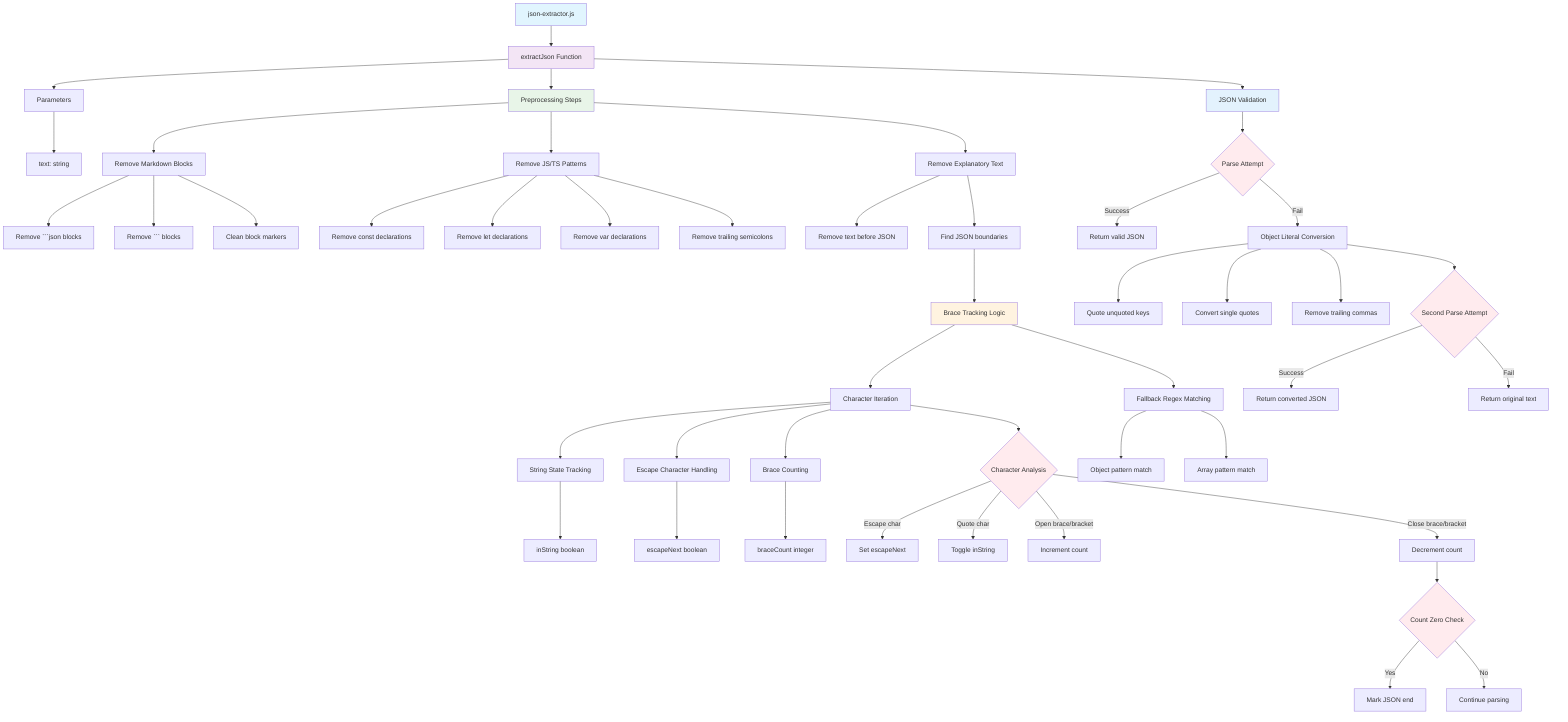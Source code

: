 graph TD
    A[json-extractor.js] --> B[extractJson Function]
    
    B --> C[Parameters]
    C --> D[text: string]
    
    B --> E[Preprocessing Steps]
    E --> F[Remove Markdown Blocks]
    E --> G[Remove JS/TS Patterns]
    E --> H[Remove Explanatory Text]
    
    F --> I[Remove ```json blocks]
    F --> J[Remove ``` blocks]
    F --> K[Clean block markers]
    
    G --> L[Remove const declarations]
    G --> M[Remove let declarations]
    G --> N[Remove var declarations]
    G --> O[Remove trailing semicolons]
    
    H --> P[Remove text before JSON]
    H --> Q[Find JSON boundaries]
    
    Q --> R[Brace Tracking Logic]
    R --> S[Character Iteration]
    S --> T[String State Tracking]
    S --> U[Escape Character Handling]
    S --> V[Brace Counting]
    
    T --> W[inString boolean]
    U --> X[escapeNext boolean]
    V --> Y[braceCount integer]
    
    S --> Z{Character Analysis}
    Z -->|Escape char| AA[Set escapeNext]
    Z -->|Quote char| BB[Toggle inString]
    Z -->|Open brace/bracket| CC[Increment count]
    Z -->|Close brace/bracket| DD[Decrement count]
    
    DD --> EE{Count Zero Check}
    EE -->|Yes| FF[Mark JSON end]
    EE -->|No| GG[Continue parsing]
    
    R --> HH[Fallback Regex Matching]
    HH --> II[Object pattern match]
    HH --> JJ[Array pattern match]
    
    B --> KK[JSON Validation]
    KK --> LL{Parse Attempt}
    LL -->|Success| MM[Return valid JSON]
    LL -->|Fail| NN[Object Literal Conversion]
    
    NN --> OO[Quote unquoted keys]
    NN --> PP[Convert single quotes]
    NN --> QQ[Remove trailing commas]
    
    NN --> RR{Second Parse Attempt}
    RR -->|Success| SS[Return converted JSON]
    RR -->|Fail| TT[Return original text]
    
    style A fill:#e1f5fe
    style B fill:#f3e5f5
    style E fill:#e8f5e8
    style R fill:#fff3e0
    style KK fill:#e3f2fd
    style Z fill:#ffebee
    style LL fill:#ffebee
    style EE fill:#ffebee
    style RR fill:#ffebee